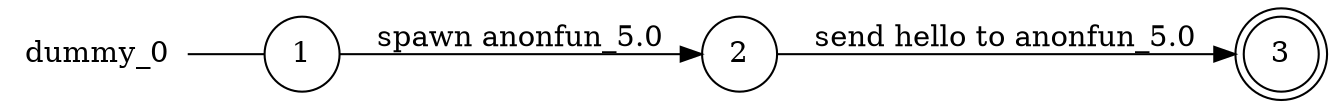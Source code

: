 digraph dummy_0 {
	rankdir="LR";
	n_0 [label="dummy_0", shape="plaintext"];
	n_1 [id="1", shape=circle, label="1"];
	n_0 -> n_1 [arrowhead=none];
	n_2 [id="2", shape=circle, label="2"];
	n_3 [id="3", shape=doublecircle, label="3"];

	n_1 -> n_2 [id="[$e|0]", label="spawn anonfun_5.0"];
	n_2 -> n_3 [id="[$e|1]", label="send hello to anonfun_5.0"];
}
